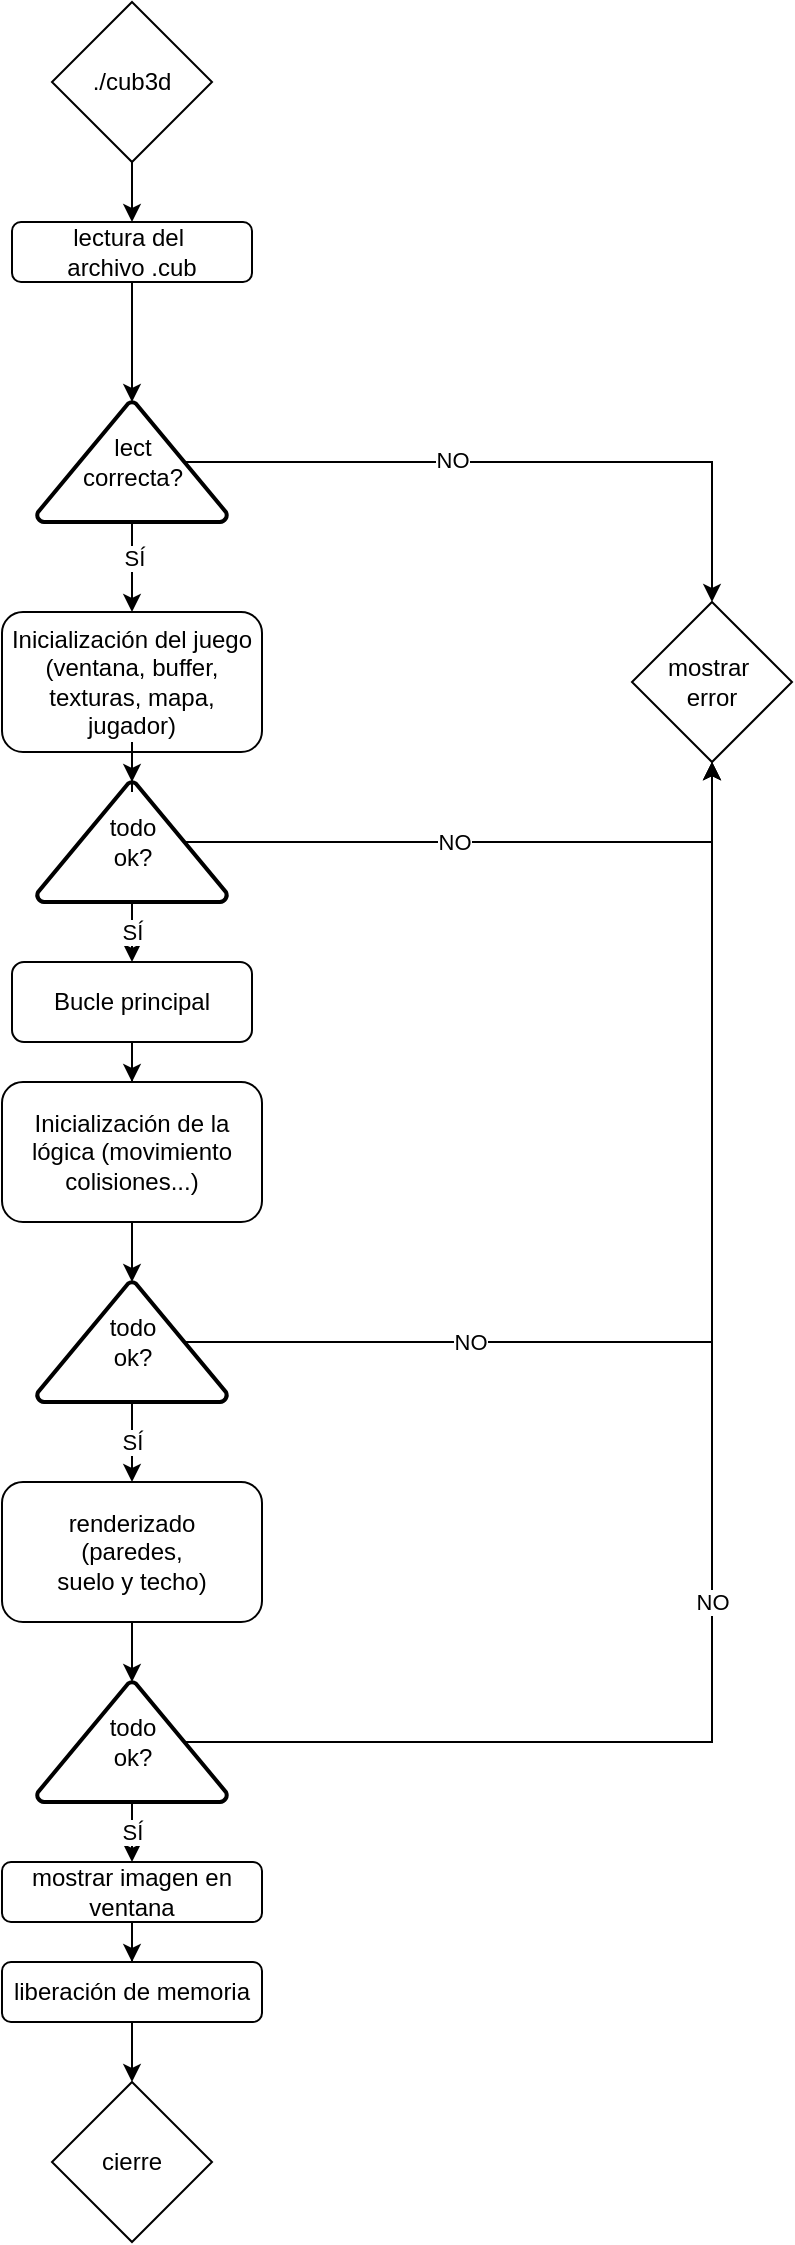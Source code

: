 <mxfile version="24.4.4" type="github">
  <diagram id="C5RBs43oDa-KdzZeNtuy" name="Page-1">
    <mxGraphModel dx="581" dy="521" grid="1" gridSize="10" guides="1" tooltips="1" connect="1" arrows="1" fold="1" page="1" pageScale="1" pageWidth="827" pageHeight="1169" math="0" shadow="0">
      <root>
        <mxCell id="WIyWlLk6GJQsqaUBKTNV-0" />
        <mxCell id="WIyWlLk6GJQsqaUBKTNV-1" parent="WIyWlLk6GJQsqaUBKTNV-0" />
        <mxCell id="WIyWlLk6GJQsqaUBKTNV-3" value="lectura del&amp;nbsp;&lt;div&gt;archivo .cub&lt;/div&gt;" style="rounded=1;whiteSpace=wrap;html=1;fontSize=12;glass=0;strokeWidth=1;shadow=0;" parent="WIyWlLk6GJQsqaUBKTNV-1" vertex="1">
          <mxGeometry x="260" y="130" width="120" height="30" as="geometry" />
        </mxCell>
        <mxCell id="tJbcnurJ_hs3PTn9qM-I-15" style="edgeStyle=orthogonalEdgeStyle;rounded=0;orthogonalLoop=1;jettySize=auto;html=1;exitX=0.5;exitY=1;exitDx=0;exitDy=0;exitPerimeter=0;entryX=0.5;entryY=0;entryDx=0;entryDy=0;" edge="1" parent="WIyWlLk6GJQsqaUBKTNV-1" source="tJbcnurJ_hs3PTn9qM-I-1" target="tJbcnurJ_hs3PTn9qM-I-3">
          <mxGeometry relative="1" as="geometry" />
        </mxCell>
        <mxCell id="tJbcnurJ_hs3PTn9qM-I-16" value="SÍ" style="edgeLabel;html=1;align=center;verticalAlign=middle;resizable=0;points=[];" vertex="1" connectable="0" parent="tJbcnurJ_hs3PTn9qM-I-15">
          <mxGeometry x="-0.189" y="1" relative="1" as="geometry">
            <mxPoint as="offset" />
          </mxGeometry>
        </mxCell>
        <mxCell id="tJbcnurJ_hs3PTn9qM-I-17" style="edgeStyle=orthogonalEdgeStyle;rounded=0;orthogonalLoop=1;jettySize=auto;html=1;exitX=0.78;exitY=0.5;exitDx=0;exitDy=0;exitPerimeter=0;entryX=0.5;entryY=0;entryDx=0;entryDy=0;" edge="1" parent="WIyWlLk6GJQsqaUBKTNV-1" source="tJbcnurJ_hs3PTn9qM-I-1" target="tJbcnurJ_hs3PTn9qM-I-9">
          <mxGeometry relative="1" as="geometry" />
        </mxCell>
        <mxCell id="tJbcnurJ_hs3PTn9qM-I-18" value="NO" style="edgeLabel;html=1;align=center;verticalAlign=middle;resizable=0;points=[];" vertex="1" connectable="0" parent="tJbcnurJ_hs3PTn9qM-I-17">
          <mxGeometry x="-0.199" y="1" relative="1" as="geometry">
            <mxPoint as="offset" />
          </mxGeometry>
        </mxCell>
        <mxCell id="tJbcnurJ_hs3PTn9qM-I-1" value="lect&lt;div&gt;correcta?&lt;/div&gt;" style="strokeWidth=2;html=1;shape=mxgraph.flowchart.extract_or_measurement;whiteSpace=wrap;" vertex="1" parent="WIyWlLk6GJQsqaUBKTNV-1">
          <mxGeometry x="272.5" y="220" width="95" height="60" as="geometry" />
        </mxCell>
        <mxCell id="tJbcnurJ_hs3PTn9qM-I-13" style="edgeStyle=orthogonalEdgeStyle;rounded=0;orthogonalLoop=1;jettySize=auto;html=1;exitX=0.5;exitY=1;exitDx=0;exitDy=0;" edge="1" parent="WIyWlLk6GJQsqaUBKTNV-1" source="tJbcnurJ_hs3PTn9qM-I-2" target="WIyWlLk6GJQsqaUBKTNV-3">
          <mxGeometry relative="1" as="geometry" />
        </mxCell>
        <mxCell id="tJbcnurJ_hs3PTn9qM-I-2" value="./cub3d" style="rhombus;whiteSpace=wrap;html=1;" vertex="1" parent="WIyWlLk6GJQsqaUBKTNV-1">
          <mxGeometry x="280" y="20" width="80" height="80" as="geometry" />
        </mxCell>
        <mxCell id="tJbcnurJ_hs3PTn9qM-I-3" value="Inicialización del juego (ventana, buffer, texturas, mapa, jugador)" style="rounded=1;whiteSpace=wrap;html=1;fontSize=12;glass=0;strokeWidth=1;shadow=0;" vertex="1" parent="WIyWlLk6GJQsqaUBKTNV-1">
          <mxGeometry x="255" y="325" width="130" height="70" as="geometry" />
        </mxCell>
        <mxCell id="tJbcnurJ_hs3PTn9qM-I-20" style="edgeStyle=orthogonalEdgeStyle;rounded=0;orthogonalLoop=1;jettySize=auto;html=1;entryX=0.5;entryY=0;entryDx=0;entryDy=0;" edge="1" parent="WIyWlLk6GJQsqaUBKTNV-1" source="tJbcnurJ_hs3PTn9qM-I-4" target="tJbcnurJ_hs3PTn9qM-I-5">
          <mxGeometry relative="1" as="geometry" />
        </mxCell>
        <mxCell id="tJbcnurJ_hs3PTn9qM-I-4" value="Bucle principal" style="rounded=1;whiteSpace=wrap;html=1;fontSize=12;glass=0;strokeWidth=1;shadow=0;" vertex="1" parent="WIyWlLk6GJQsqaUBKTNV-1">
          <mxGeometry x="260" y="500" width="120" height="40" as="geometry" />
        </mxCell>
        <mxCell id="tJbcnurJ_hs3PTn9qM-I-5" value="Inicialización de la lógica (movimiento colisiones...)" style="rounded=1;whiteSpace=wrap;html=1;fontSize=12;glass=0;strokeWidth=1;shadow=0;" vertex="1" parent="WIyWlLk6GJQsqaUBKTNV-1">
          <mxGeometry x="255" y="560" width="130" height="70" as="geometry" />
        </mxCell>
        <mxCell id="tJbcnurJ_hs3PTn9qM-I-6" value="renderizado&lt;div&gt;(paredes,&lt;/div&gt;&lt;div&gt;suelo y techo)&lt;/div&gt;" style="rounded=1;whiteSpace=wrap;html=1;fontSize=12;glass=0;strokeWidth=1;shadow=0;" vertex="1" parent="WIyWlLk6GJQsqaUBKTNV-1">
          <mxGeometry x="255" y="760" width="130" height="70" as="geometry" />
        </mxCell>
        <mxCell id="tJbcnurJ_hs3PTn9qM-I-24" style="edgeStyle=orthogonalEdgeStyle;rounded=0;orthogonalLoop=1;jettySize=auto;html=1;entryX=0.5;entryY=0;entryDx=0;entryDy=0;" edge="1" parent="WIyWlLk6GJQsqaUBKTNV-1" source="tJbcnurJ_hs3PTn9qM-I-7" target="tJbcnurJ_hs3PTn9qM-I-11">
          <mxGeometry relative="1" as="geometry" />
        </mxCell>
        <mxCell id="tJbcnurJ_hs3PTn9qM-I-7" value="mostrar imagen en ventana" style="rounded=1;whiteSpace=wrap;html=1;fontSize=12;glass=0;strokeWidth=1;shadow=0;" vertex="1" parent="WIyWlLk6GJQsqaUBKTNV-1">
          <mxGeometry x="255" y="950" width="130" height="30" as="geometry" />
        </mxCell>
        <mxCell id="tJbcnurJ_hs3PTn9qM-I-9" value="mostrar&amp;nbsp;&lt;div&gt;error&lt;/div&gt;" style="rhombus;whiteSpace=wrap;html=1;" vertex="1" parent="WIyWlLk6GJQsqaUBKTNV-1">
          <mxGeometry x="570" y="320" width="80" height="80" as="geometry" />
        </mxCell>
        <mxCell id="tJbcnurJ_hs3PTn9qM-I-25" style="edgeStyle=orthogonalEdgeStyle;rounded=0;orthogonalLoop=1;jettySize=auto;html=1;" edge="1" parent="WIyWlLk6GJQsqaUBKTNV-1" source="tJbcnurJ_hs3PTn9qM-I-11" target="tJbcnurJ_hs3PTn9qM-I-12">
          <mxGeometry relative="1" as="geometry" />
        </mxCell>
        <mxCell id="tJbcnurJ_hs3PTn9qM-I-11" value="liberación de memoria" style="rounded=1;whiteSpace=wrap;html=1;fontSize=12;glass=0;strokeWidth=1;shadow=0;" vertex="1" parent="WIyWlLk6GJQsqaUBKTNV-1">
          <mxGeometry x="255" y="1000" width="130" height="30" as="geometry" />
        </mxCell>
        <mxCell id="tJbcnurJ_hs3PTn9qM-I-12" value="cierre" style="rhombus;whiteSpace=wrap;html=1;" vertex="1" parent="WIyWlLk6GJQsqaUBKTNV-1">
          <mxGeometry x="280" y="1060" width="80" height="80" as="geometry" />
        </mxCell>
        <mxCell id="tJbcnurJ_hs3PTn9qM-I-14" style="edgeStyle=orthogonalEdgeStyle;rounded=0;orthogonalLoop=1;jettySize=auto;html=1;entryX=0.5;entryY=0;entryDx=0;entryDy=0;entryPerimeter=0;" edge="1" parent="WIyWlLk6GJQsqaUBKTNV-1" source="WIyWlLk6GJQsqaUBKTNV-3" target="tJbcnurJ_hs3PTn9qM-I-1">
          <mxGeometry relative="1" as="geometry" />
        </mxCell>
        <mxCell id="tJbcnurJ_hs3PTn9qM-I-28" style="edgeStyle=orthogonalEdgeStyle;rounded=0;orthogonalLoop=1;jettySize=auto;html=1;exitX=0.78;exitY=0.5;exitDx=0;exitDy=0;exitPerimeter=0;" edge="1" parent="WIyWlLk6GJQsqaUBKTNV-1" source="tJbcnurJ_hs3PTn9qM-I-26" target="tJbcnurJ_hs3PTn9qM-I-9">
          <mxGeometry relative="1" as="geometry" />
        </mxCell>
        <mxCell id="tJbcnurJ_hs3PTn9qM-I-29" value="NO" style="edgeLabel;html=1;align=center;verticalAlign=middle;resizable=0;points=[];" vertex="1" connectable="0" parent="tJbcnurJ_hs3PTn9qM-I-28">
          <mxGeometry x="-0.113" relative="1" as="geometry">
            <mxPoint as="offset" />
          </mxGeometry>
        </mxCell>
        <mxCell id="tJbcnurJ_hs3PTn9qM-I-30" value="SÍ" style="edgeStyle=orthogonalEdgeStyle;rounded=0;orthogonalLoop=1;jettySize=auto;html=1;" edge="1" parent="WIyWlLk6GJQsqaUBKTNV-1" source="tJbcnurJ_hs3PTn9qM-I-26" target="tJbcnurJ_hs3PTn9qM-I-4">
          <mxGeometry relative="1" as="geometry" />
        </mxCell>
        <mxCell id="tJbcnurJ_hs3PTn9qM-I-26" value="todo&lt;div&gt;ok?&lt;/div&gt;" style="strokeWidth=2;html=1;shape=mxgraph.flowchart.extract_or_measurement;whiteSpace=wrap;" vertex="1" parent="WIyWlLk6GJQsqaUBKTNV-1">
          <mxGeometry x="272.5" y="410" width="95" height="60" as="geometry" />
        </mxCell>
        <mxCell id="tJbcnurJ_hs3PTn9qM-I-27" style="edgeStyle=orthogonalEdgeStyle;rounded=0;orthogonalLoop=1;jettySize=auto;html=1;entryX=0.5;entryY=0;entryDx=0;entryDy=0;entryPerimeter=0;" edge="1" parent="WIyWlLk6GJQsqaUBKTNV-1" source="tJbcnurJ_hs3PTn9qM-I-3" target="tJbcnurJ_hs3PTn9qM-I-26">
          <mxGeometry relative="1" as="geometry" />
        </mxCell>
        <mxCell id="tJbcnurJ_hs3PTn9qM-I-32" style="edgeStyle=orthogonalEdgeStyle;rounded=0;orthogonalLoop=1;jettySize=auto;html=1;exitX=0.78;exitY=0.5;exitDx=0;exitDy=0;exitPerimeter=0;entryX=0.5;entryY=1;entryDx=0;entryDy=0;" edge="1" parent="WIyWlLk6GJQsqaUBKTNV-1" source="tJbcnurJ_hs3PTn9qM-I-35" target="tJbcnurJ_hs3PTn9qM-I-9">
          <mxGeometry relative="1" as="geometry">
            <mxPoint x="630" y="440" as="targetPoint" />
          </mxGeometry>
        </mxCell>
        <mxCell id="tJbcnurJ_hs3PTn9qM-I-33" value="NO" style="edgeLabel;html=1;align=center;verticalAlign=middle;resizable=0;points=[];" vertex="1" connectable="0" parent="tJbcnurJ_hs3PTn9qM-I-32">
          <mxGeometry x="-0.113" relative="1" as="geometry">
            <mxPoint x="-103" as="offset" />
          </mxGeometry>
        </mxCell>
        <mxCell id="tJbcnurJ_hs3PTn9qM-I-34" value="SÍ" style="edgeStyle=orthogonalEdgeStyle;rounded=0;orthogonalLoop=1;jettySize=auto;html=1;entryX=0.5;entryY=0;entryDx=0;entryDy=0;" edge="1" parent="WIyWlLk6GJQsqaUBKTNV-1" source="tJbcnurJ_hs3PTn9qM-I-35" target="tJbcnurJ_hs3PTn9qM-I-6">
          <mxGeometry relative="1" as="geometry">
            <mxPoint x="320" y="780" as="targetPoint" />
          </mxGeometry>
        </mxCell>
        <mxCell id="tJbcnurJ_hs3PTn9qM-I-35" value="todo&lt;div&gt;ok?&lt;/div&gt;" style="strokeWidth=2;html=1;shape=mxgraph.flowchart.extract_or_measurement;whiteSpace=wrap;" vertex="1" parent="WIyWlLk6GJQsqaUBKTNV-1">
          <mxGeometry x="272.5" y="660" width="95" height="60" as="geometry" />
        </mxCell>
        <mxCell id="tJbcnurJ_hs3PTn9qM-I-36" style="edgeStyle=orthogonalEdgeStyle;rounded=0;orthogonalLoop=1;jettySize=auto;html=1;entryX=0.5;entryY=0;entryDx=0;entryDy=0;entryPerimeter=0;exitX=0.5;exitY=1;exitDx=0;exitDy=0;" edge="1" parent="WIyWlLk6GJQsqaUBKTNV-1" target="tJbcnurJ_hs3PTn9qM-I-35" source="tJbcnurJ_hs3PTn9qM-I-5">
          <mxGeometry relative="1" as="geometry">
            <mxPoint x="320" y="650" as="sourcePoint" />
          </mxGeometry>
        </mxCell>
        <mxCell id="tJbcnurJ_hs3PTn9qM-I-37" style="edgeStyle=orthogonalEdgeStyle;rounded=0;orthogonalLoop=1;jettySize=auto;html=1;exitX=0.78;exitY=0.5;exitDx=0;exitDy=0;exitPerimeter=0;entryX=0.5;entryY=1;entryDx=0;entryDy=0;" edge="1" parent="WIyWlLk6GJQsqaUBKTNV-1" source="tJbcnurJ_hs3PTn9qM-I-40" target="tJbcnurJ_hs3PTn9qM-I-9">
          <mxGeometry relative="1" as="geometry">
            <mxPoint x="610" y="890" as="targetPoint" />
          </mxGeometry>
        </mxCell>
        <mxCell id="tJbcnurJ_hs3PTn9qM-I-38" value="NO" style="edgeLabel;html=1;align=center;verticalAlign=middle;resizable=0;points=[];" vertex="1" connectable="0" parent="tJbcnurJ_hs3PTn9qM-I-37">
          <mxGeometry x="-0.113" relative="1" as="geometry">
            <mxPoint as="offset" />
          </mxGeometry>
        </mxCell>
        <mxCell id="tJbcnurJ_hs3PTn9qM-I-39" value="SÍ" style="edgeStyle=orthogonalEdgeStyle;rounded=0;orthogonalLoop=1;jettySize=auto;html=1;entryX=0.5;entryY=0;entryDx=0;entryDy=0;" edge="1" parent="WIyWlLk6GJQsqaUBKTNV-1" source="tJbcnurJ_hs3PTn9qM-I-40" target="tJbcnurJ_hs3PTn9qM-I-7">
          <mxGeometry relative="1" as="geometry">
            <mxPoint x="460" y="940" as="targetPoint" />
          </mxGeometry>
        </mxCell>
        <mxCell id="tJbcnurJ_hs3PTn9qM-I-40" value="todo&lt;div&gt;ok?&lt;/div&gt;" style="strokeWidth=2;html=1;shape=mxgraph.flowchart.extract_or_measurement;whiteSpace=wrap;" vertex="1" parent="WIyWlLk6GJQsqaUBKTNV-1">
          <mxGeometry x="272.5" y="860" width="95" height="60" as="geometry" />
        </mxCell>
        <mxCell id="tJbcnurJ_hs3PTn9qM-I-41" style="edgeStyle=orthogonalEdgeStyle;rounded=0;orthogonalLoop=1;jettySize=auto;html=1;entryX=0.5;entryY=0;entryDx=0;entryDy=0;entryPerimeter=0;exitX=0.5;exitY=1;exitDx=0;exitDy=0;" edge="1" parent="WIyWlLk6GJQsqaUBKTNV-1" target="tJbcnurJ_hs3PTn9qM-I-40" source="tJbcnurJ_hs3PTn9qM-I-6">
          <mxGeometry relative="1" as="geometry">
            <mxPoint x="320" y="860" as="sourcePoint" />
          </mxGeometry>
        </mxCell>
      </root>
    </mxGraphModel>
  </diagram>
</mxfile>
